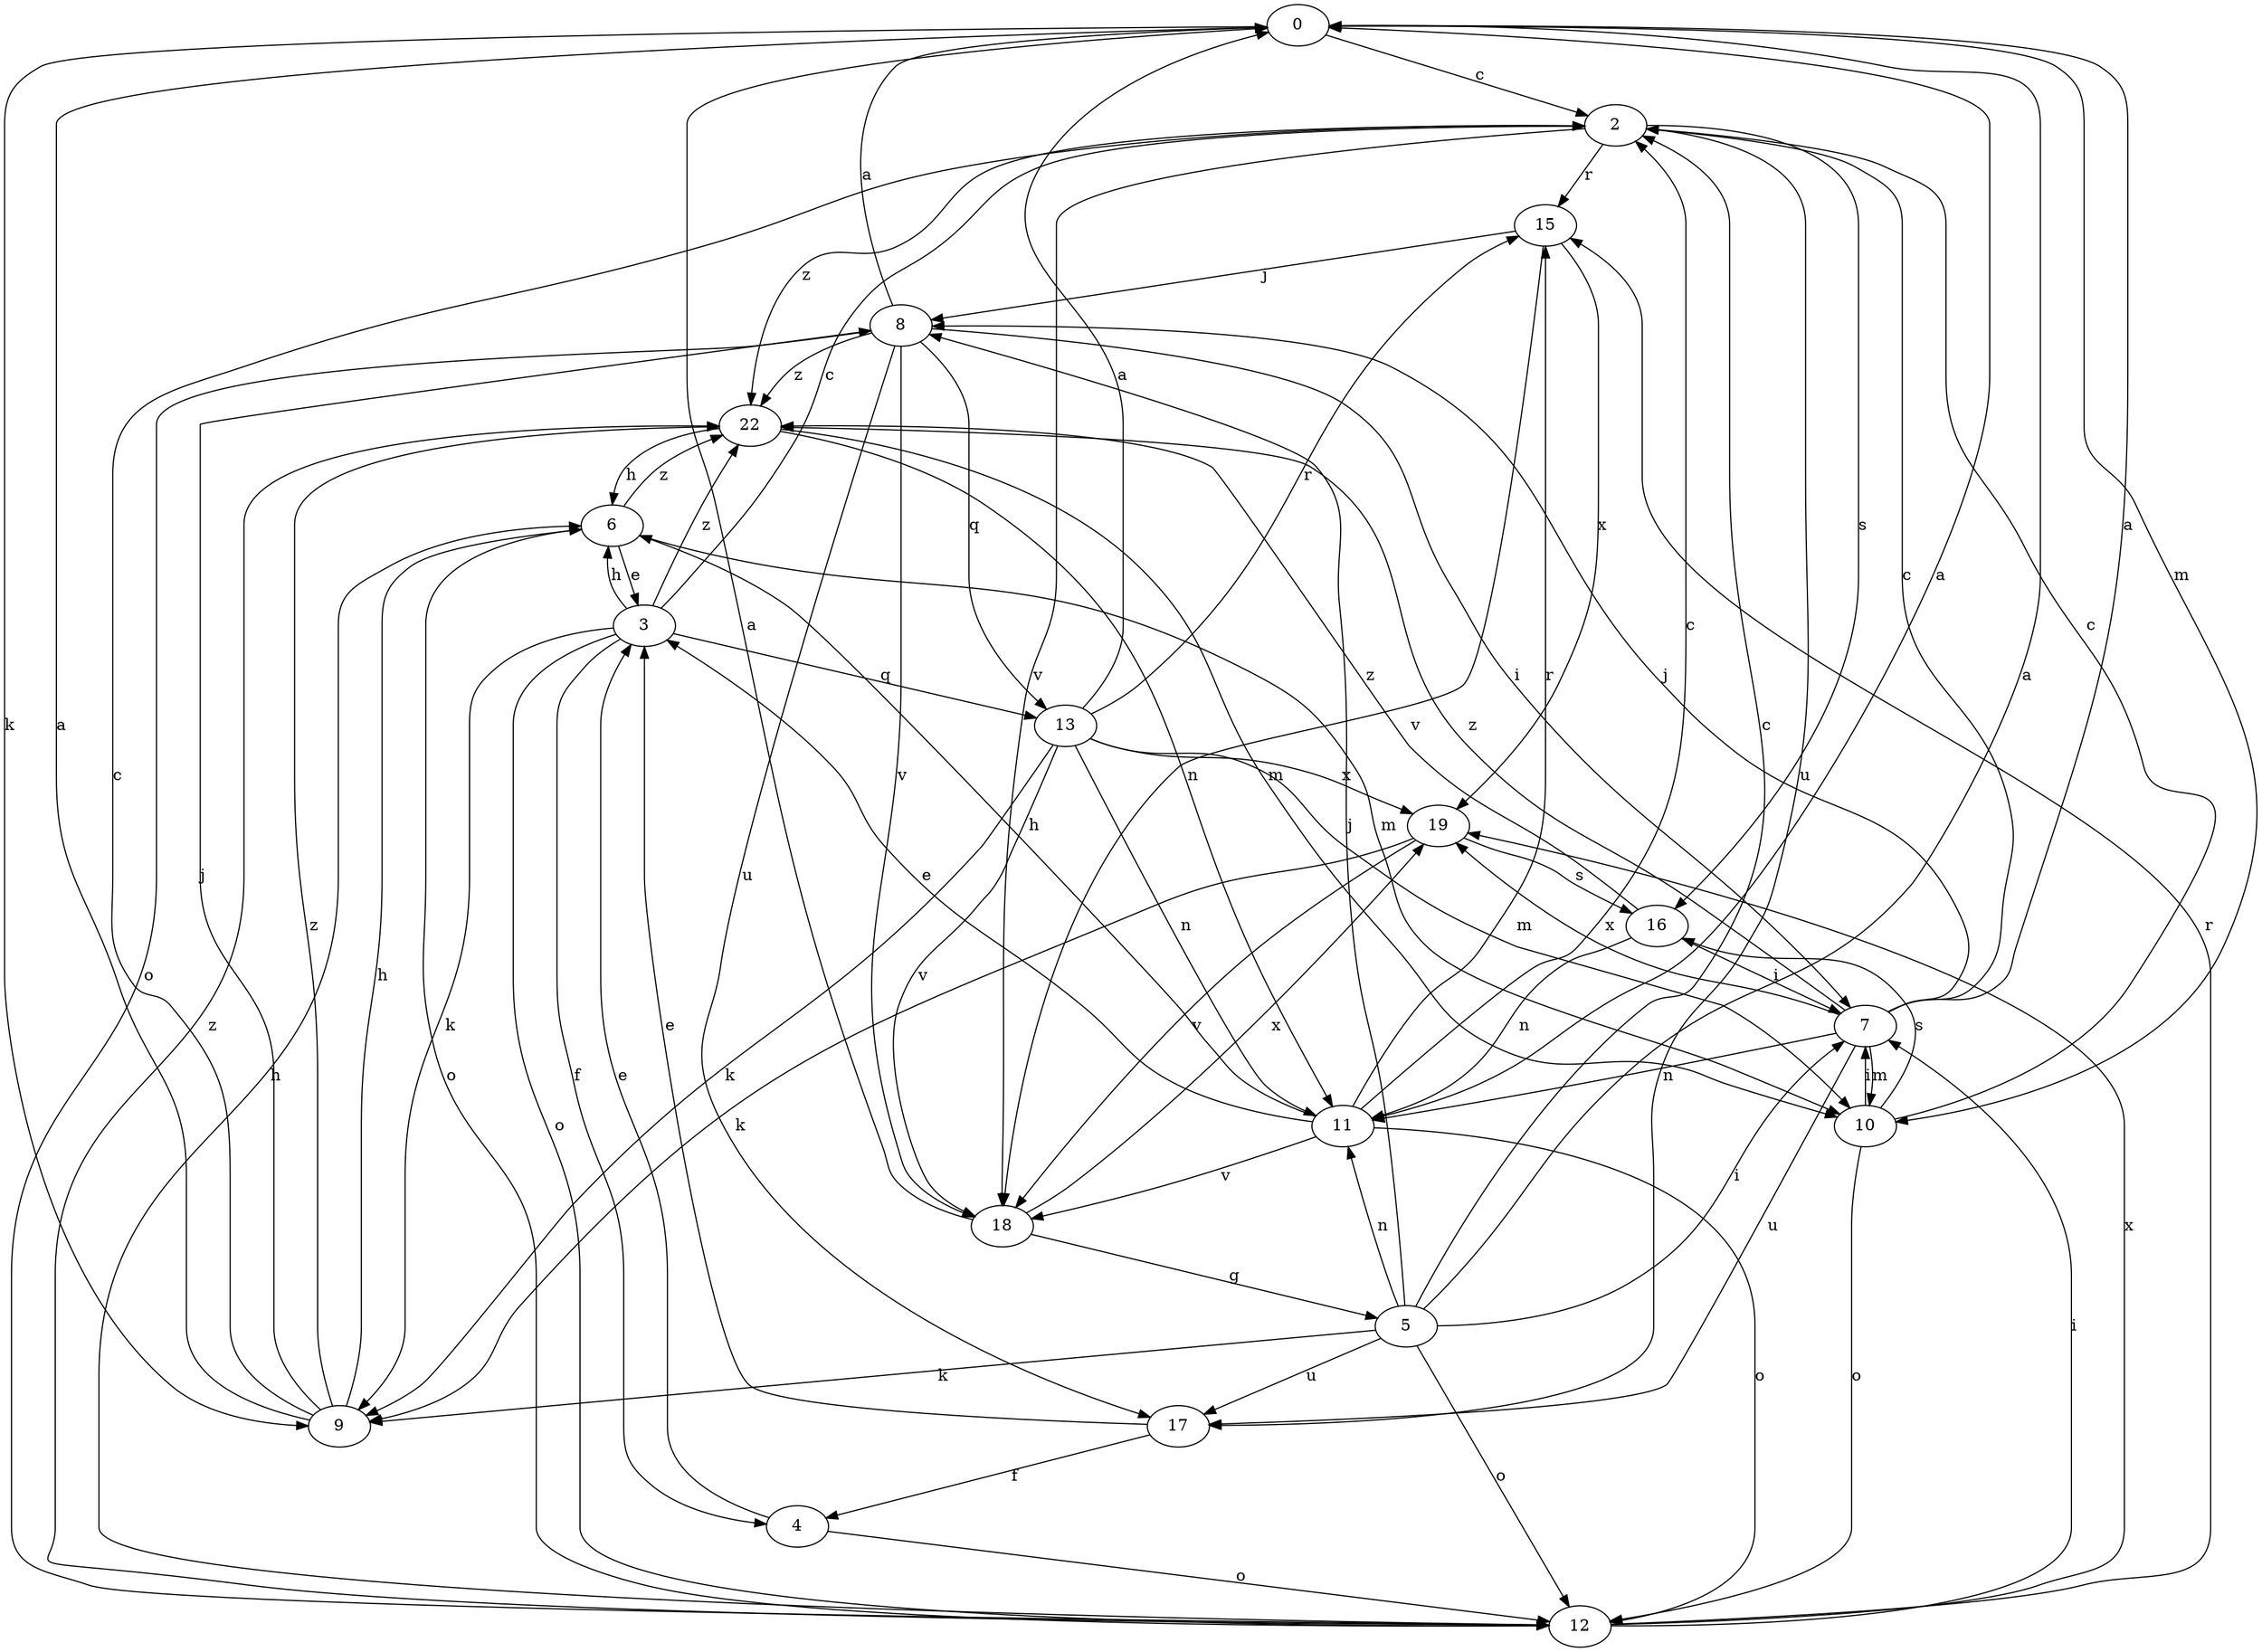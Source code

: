 strict digraph  {
0;
2;
3;
4;
5;
6;
7;
8;
9;
10;
11;
12;
13;
15;
16;
17;
18;
19;
22;
0 -> 2  [label=c];
0 -> 9  [label=k];
0 -> 10  [label=m];
2 -> 15  [label=r];
2 -> 16  [label=s];
2 -> 17  [label=u];
2 -> 18  [label=v];
2 -> 22  [label=z];
3 -> 2  [label=c];
3 -> 4  [label=f];
3 -> 6  [label=h];
3 -> 9  [label=k];
3 -> 12  [label=o];
3 -> 13  [label=q];
3 -> 22  [label=z];
4 -> 3  [label=e];
4 -> 12  [label=o];
5 -> 0  [label=a];
5 -> 2  [label=c];
5 -> 7  [label=i];
5 -> 8  [label=j];
5 -> 9  [label=k];
5 -> 11  [label=n];
5 -> 12  [label=o];
5 -> 17  [label=u];
6 -> 3  [label=e];
6 -> 10  [label=m];
6 -> 12  [label=o];
6 -> 22  [label=z];
7 -> 0  [label=a];
7 -> 2  [label=c];
7 -> 8  [label=j];
7 -> 10  [label=m];
7 -> 11  [label=n];
7 -> 17  [label=u];
7 -> 19  [label=x];
7 -> 22  [label=z];
8 -> 0  [label=a];
8 -> 7  [label=i];
8 -> 12  [label=o];
8 -> 13  [label=q];
8 -> 17  [label=u];
8 -> 18  [label=v];
8 -> 22  [label=z];
9 -> 0  [label=a];
9 -> 2  [label=c];
9 -> 6  [label=h];
9 -> 8  [label=j];
9 -> 22  [label=z];
10 -> 2  [label=c];
10 -> 7  [label=i];
10 -> 12  [label=o];
10 -> 16  [label=s];
11 -> 0  [label=a];
11 -> 2  [label=c];
11 -> 3  [label=e];
11 -> 6  [label=h];
11 -> 12  [label=o];
11 -> 15  [label=r];
11 -> 18  [label=v];
12 -> 6  [label=h];
12 -> 7  [label=i];
12 -> 15  [label=r];
12 -> 19  [label=x];
12 -> 22  [label=z];
13 -> 0  [label=a];
13 -> 9  [label=k];
13 -> 10  [label=m];
13 -> 11  [label=n];
13 -> 15  [label=r];
13 -> 18  [label=v];
13 -> 19  [label=x];
15 -> 8  [label=j];
15 -> 18  [label=v];
15 -> 19  [label=x];
16 -> 7  [label=i];
16 -> 11  [label=n];
16 -> 22  [label=z];
17 -> 3  [label=e];
17 -> 4  [label=f];
18 -> 0  [label=a];
18 -> 5  [label=g];
18 -> 19  [label=x];
19 -> 9  [label=k];
19 -> 16  [label=s];
19 -> 18  [label=v];
22 -> 6  [label=h];
22 -> 10  [label=m];
22 -> 11  [label=n];
}
